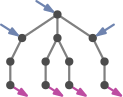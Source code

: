 <?xml version="1.0"?>
<!DOCTYPE ipe SYSTEM "ipe.dtd">
<ipe version="70206" creator="Ipe 7.2.11">
<info created="D:20150826150040" modified="D:20190815211517" title="MTSF Complexity Graph Structure " author="Franziska Wegner" subject="Two-Level Tree"/>
<preamble>\usepackage[T1]{fontenc}
\usepackage{lmodern}
\usepackage{mathpazo} %ppl

%tiny 6 vangle

\usepackage{amsmath,amssymb}
\usepackage{xspace}
 
% Vertices
\newcommand{\vertices}{\ensuremath{V}}
\newcommand{\generators}{\ensuremath{V_G}}
\newcommand{\consumers}{\ensuremath{V_C}}
\newcommand{\vertex}{\ensuremath{v}}
\newcommand{\vertexa}{\ensuremath{u}}
\newcommand{\vertexb}{\ensuremath{v}}
\newcommand{\vertexc}{\ensuremath{w}}</preamble>
<ipestyle name="basic">
<symbol name="arrow/arc(spx)">
<path stroke="sym-stroke" fill="sym-stroke" pen="sym-pen">
0 0 m
-1 0.333 l
-1 -0.333 l
h
</path>
</symbol>
<symbol name="arrow/farc(spx)">
<path stroke="sym-stroke" fill="white" pen="sym-pen">
0 0 m
-1 0.333 l
-1 -0.333 l
h
</path>
</symbol>
<symbol name="arrow/ptarc(spx)">
<path stroke="sym-stroke" fill="sym-stroke" pen="sym-pen">
0 0 m
-1 0.333 l
-0.8 0 l
-1 -0.333 l
h
</path>
</symbol>
<symbol name="arrow/fptarc(spx)">
<path stroke="sym-stroke" fill="white" pen="sym-pen">
0 0 m
-1 0.333 l
-0.8 0 l
-1 -0.333 l
h
</path>
</symbol>
<symbol name="mark/circle(sx)" transformations="translations">
<path fill="sym-stroke">
0.6 0 0 0.6 0 0 e
0.4 0 0 0.4 0 0 e
</path>
</symbol>
<symbol name="mark/disk(sx)" transformations="translations">
<path fill="sym-stroke">
0.6 0 0 0.6 0 0 e
</path>
</symbol>
<symbol name="mark/fdisk(sfx)" transformations="translations">
<group>
<path fill="sym-fill">
0.5 0 0 0.5 0 0 e
</path>
<path fill="sym-stroke" fillrule="eofill">
0.6 0 0 0.6 0 0 e
0.4 0 0 0.4 0 0 e
</path>
</group>
</symbol>
<symbol name="mark/box(sx)" transformations="translations">
<path fill="sym-stroke" fillrule="eofill">
-0.6 -0.6 m
0.6 -0.6 l
0.6 0.6 l
-0.6 0.6 l
h
-0.4 -0.4 m
0.4 -0.4 l
0.4 0.4 l
-0.4 0.4 l
h
</path>
</symbol>
<symbol name="mark/square(sx)" transformations="translations">
<path fill="sym-stroke">
-0.6 -0.6 m
0.6 -0.6 l
0.6 0.6 l
-0.6 0.6 l
h
</path>
</symbol>
<symbol name="mark/fsquare(sfx)" transformations="translations">
<group>
<path fill="sym-fill">
-0.5 -0.5 m
0.5 -0.5 l
0.5 0.5 l
-0.5 0.5 l
h
</path>
<path fill="sym-stroke" fillrule="eofill">
-0.6 -0.6 m
0.6 -0.6 l
0.6 0.6 l
-0.6 0.6 l
h
-0.4 -0.4 m
0.4 -0.4 l
0.4 0.4 l
-0.4 0.4 l
h
</path>
</group>
</symbol>
<symbol name="mark/cross(sx)" transformations="translations">
<group>
<path fill="sym-stroke">
-0.43 -0.57 m
0.57 0.43 l
0.43 0.57 l
-0.57 -0.43 l
h
</path>
<path fill="sym-stroke">
-0.43 0.57 m
0.57 -0.43 l
0.43 -0.57 l
-0.57 0.43 l
h
</path>
</group>
</symbol>
<symbol name="arrow/fnormal(spx)">
<path stroke="sym-stroke" fill="white" pen="sym-pen">
0 0 m
-1 0.333 l
-1 -0.333 l
h
</path>
</symbol>
<symbol name="arrow/pointed(spx)">
<path stroke="sym-stroke" fill="sym-stroke" pen="sym-pen">
0 0 m
-1 0.333 l
-0.8 0 l
-1 -0.333 l
h
</path>
</symbol>
<symbol name="arrow/fpointed(spx)">
<path stroke="sym-stroke" fill="white" pen="sym-pen">
0 0 m
-1 0.333 l
-0.8 0 l
-1 -0.333 l
h
</path>
</symbol>
<symbol name="arrow/linear(spx)">
<path stroke="sym-stroke" pen="sym-pen">
-1 0.333 m
0 0 l
-1 -0.333 l
</path>
</symbol>
<symbol name="arrow/fdouble(spx)">
<path stroke="sym-stroke" fill="white" pen="sym-pen">
0 0 m
-1 0.333 l
-1 -0.333 l
h
-1 0 m
-2 0.333 l
-2 -0.333 l
h
</path>
</symbol>
<symbol name="arrow/double(spx)">
<path stroke="sym-stroke" fill="sym-stroke" pen="sym-pen">
0 0 m
-1 0.333 l
-1 -0.333 l
h
-1 0 m
-2 0.333 l
-2 -0.333 l
h
</path>
</symbol>
<pen name="heavier" value="0.8"/>
<pen name="fat" value="1.2"/>
<pen name="ultrafat" value="2"/>
<symbolsize name="large" value="5"/>
<symbolsize name="small" value="2"/>
<symbolsize name="tiny" value="1.1"/>
<arrowsize name="large" value="10"/>
<arrowsize name="small" value="5"/>
<arrowsize name="tiny" value="3"/>
<color name="red" value="1 0 0"/>
<color name="green" value="0 1 0"/>
<color name="blue" value="0 0 1"/>
<color name="yellow" value="1 1 0"/>
<color name="orange" value="1 0.647 0"/>
<color name="gold" value="1 0.843 0"/>
<color name="purple" value="0.627 0.125 0.941"/>
<color name="gray" value="0.745"/>
<color name="brown" value="0.647 0.165 0.165"/>
<color name="navy" value="0 0 0.502"/>
<color name="pink" value="1 0.753 0.796"/>
<color name="seagreen" value="0.18 0.545 0.341"/>
<color name="turquoise" value="0.251 0.878 0.816"/>
<color name="violet" value="0.933 0.51 0.933"/>
<color name="darkblue" value="0 0 0.545"/>
<color name="darkcyan" value="0 0.545 0.545"/>
<color name="darkgray" value="0.663"/>
<color name="darkgreen" value="0 0.392 0"/>
<color name="darkmagenta" value="0.545 0 0.545"/>
<color name="darkorange" value="1 0.549 0"/>
<color name="darkred" value="0.545 0 0"/>
<color name="lightblue" value="0.678 0.847 0.902"/>
<color name="lightcyan" value="0.878 1 1"/>
<color name="lightgray" value="0.827"/>
<color name="lightgreen" value="0.565 0.933 0.565"/>
<color name="lightyellow" value="1 1 0.878"/>
<dashstyle name="dashed" value="[4] 0"/>
<dashstyle name="dotted" value="[1 3] 0"/>
<dashstyle name="dash dotted" value="[4 2 1 2] 0"/>
<dashstyle name="dash dot dotted" value="[4 2 1 2 1 2] 0"/>
<dashstyle name="dense dashed" value="[2 1] 0"/>
<textsize name="large" value="\large"/>
<textsize name="Large" value="\Large"/>
<textsize name="LARGE" value="\LARGE"/>
<textsize name="huge" value="\huge"/>
<textsize name="Huge" value="\Huge"/>
<textsize name="small" value="\small"/>
<textsize name="footnote" value="\footnotesize"/>
<textsize name="tiny" value="\tiny"/>
<textstyle name="center" begin="\begin{center}" end="\end{center}"/>
<textstyle name="itemize" begin="\begin{itemize}" end="\end{itemize}"/>
<textstyle name="item" begin="\begin{itemize}\item{}" end="\end{itemize}"/>
<gridsize name="4 pts" value="4"/>
<gridsize name="8 pts (~3 mm)" value="8"/>
<gridsize name="16 pts (~6 mm)" value="16"/>
<gridsize name="32 pts (~12 mm)" value="32"/>
<gridsize name="10 pts (~3.5 mm)" value="10"/>
<gridsize name="20 pts (~7 mm)" value="20"/>
<gridsize name="14 pts (~5 mm)" value="14"/>
<gridsize name="28 pts (~10 mm)" value="28"/>
<gridsize name="56 pts (~20 mm)" value="56"/>
<anglesize name="90 deg" value="90"/>
<anglesize name="60 deg" value="60"/>
<anglesize name="45 deg" value="45"/>
<anglesize name="30 deg" value="30"/>
<anglesize name="22.5 deg" value="22.5"/>
<tiling name="falling" angle="-60" step="4" width="1"/>
<tiling name="rising" angle="30" step="4" width="1"/>
</ipestyle>
<ipestyle name="KIT-colors">
<color name="KITgreen" value="0 0.588 0.509"/>
<color name="KITgreen70" value="0.3 0.711 0.656"/>
<color name="KITgreen50" value="0.5 0.794 0.754"/>
<color name="KITgreen30" value="0.7 0.876 0.852"/>
<color name="KITgreen15" value="0.85 0.938 0.926"/>
<color name="KITblue" value="0.274 0.392 0.666"/>
<color name="KITblue70" value="0.492 0.574 0.766"/>
<color name="KITblue50" value="0.637 0.696 0.833"/>
<color name="KITblue30" value="0.782 0.817 0.9"/>
<color name="KITblue15" value="0.891 0.908 0.95"/>
<color name="KITblack" value="0"/>
<color name="KITblack70" value="0.3"/>
<color name="KITblack50" value="0.5"/>
<color name="KITblack30" value="0.7"/>
<color name="KITblack15" value="0.85"/>
<color name="KITpalegreen" value="0.509 0.745 0.235"/>
<color name="KITpalegreen70" value="0.656 0.821 0.464"/>
<color name="KITpalegreen50" value="0.754 0.872 0.617"/>
<color name="KITpalegreen30" value="0.852 0.923 0.77"/>
<color name="KITpalegreen15" value="0.926 0.961 0.885"/>
<color name="KITyellow" value="0.98 0.901 0.078"/>
<color name="KITyellow70" value="0.986 0.931 0.354"/>
<color name="KITyellow50" value="0.99 0.95 0.539"/>
<color name="KITyellow30" value="0.994 0.97 0.723"/>
<color name="KITyellow15" value="0.997 0.985 0.861"/>
<color name="KITorange" value="0.862 0.627 0.117"/>
<color name="KITorange70" value="0.903 0.739 0.382"/>
<color name="KITorange50" value="0.931 0.813 0.558"/>
<color name="KITorange30" value="0.958 0.888 0.735"/>
<color name="KITorange15" value="0.979 0.944 0.867"/>
<color name="KITbrown" value="0.627 0.509 0.196"/>
<color name="KITbrown70" value="0.739 0.656 0.437"/>
<color name="KITbrown50" value="0.813 0.754 0.598"/>
<color name="KITbrown30" value="0.888 0.852 0.758"/>
<color name="KITbrown15" value="0.944 0.926 0.879"/>
<color name="KITred" value="0.627 0.117 0.156"/>
<color name="KITred70" value="0.739 0.382 0.409"/>
<color name="KITred50" value="0.813 0.558 0.578"/>
<color name="KITred30" value="0.888 0.735 0.747"/>
<color name="KITred15" value="0.944 0.867 0.873"/>
<color name="KITlilac" value="0.627 0 0.47"/>
<color name="KITlilac70" value="0.739 0.3 0.629"/>
<color name="KITlilac50" value="0.813 0.5 0.735"/>
<color name="KITlilac30" value="0.888 0.7 0.841"/>
<color name="KITlilac15" value="0.944 0.85 0.92"/>
<color name="KITcyanblue" value="0.313 0.666 0.901"/>
<color name="KITcyanblue70" value="0.519 0.766 0.931"/>
<color name="KITcyanblue50" value="0.656 0.833 0.95"/>
<color name="KITcyanblue30" value="0.794 0.9 0.97"/>
<color name="KITcyanblue15" value="0.897 0.95 0.985"/>
<color name="KITseablue" value="0.196 0.313 0.549"/>
<color name="KITseablue70" value="0.437 0.519 0.684"/>
<color name="KITseablue50" value="0.598 0.656 0.774"/>
<color name="KITseablue30" value="0.758 0.794 0.864"/>
<color name="KITseablue15" value="0.879 0.897 0.932"/>
</ipestyle>
<ipestyle name="Table-Figures-Size">
<preamble>
\makeatletter
\leftmargini 1.5em
\leftmargin \leftmargini
\leftmarginii  1.2em
\leftmarginiii 1em
\def\@listI{\leftmargin\leftmargini
            \parsep \z@
	    \partopsep 3pt
	    \topsep \z@
            \itemsep \z@}
\@listI
\def\@listii {\leftmargin\leftmarginii
              \labelwidth\leftmarginii
              \advance\labelwidth-\labelsep
              \topsep    \z@
              \parsep    \z@
              \itemsep   \parsep}
\def\@listiii{\leftmargin\leftmarginiii
              \labelwidth\leftmarginiii
              \advance\labelwidth-\labelsep
              \topsep    \z@
              \parsep    \z@
              \partopsep \z@
              \itemsep   \topsep}
\makeatother
</preamble>
<layout paper="50 35" origin="0 0" frame="50 35" skip="64" crop="no"/>
<tiling name="falling" angle="-60" step="12" width="3"/>
<tiling name="rising" angle="30" step="12" width="3"/>
</ipestyle>
<ipestyle name="diss_basics">
<dashstyle name="dense dashed" value="[8 3] 0"/>
<dashstyle name="medium dotted" value="[1 1.5] 0"/>
<dashstyle name="long dashed" value="[12] 0"/>
<dashstyle name="long dash dotted" value="[12 6 1 6] 0"/>
<dashstyle name="dense dotted" value="[0.5 0.5] 0"/>
<gridsize name="3 pts" value="3"/>
<gridsize name="2 pts" value="2"/>
<gridsize name="1 pts" value="1"/>
<opacity name="10 percent" value="0.1"/>
<opacity name="20 percent" value="0.2"/>
<opacity name="30 percent" value="0.3"/>
<opacity name="40 percent" value="0.4"/>
<opacity name="50 percent" value="0.5"/>
<opacity name="60 percent" value="0.6"/>
<opacity name="70 percent" value="0.7"/>
<opacity name="80 percent" value="0.8"/>
<opacity name="90 percent" value="0.9"/>
</ipestyle>
<page>
<layer name="45"/>
<view layers="45" active="45"/>
<path layer="45" matrix="0.265011 0 0 0.265011 -55.8188 -8.42643" stroke="KITblack50" pen="heavier">
240 80 m
256 112 l
</path>
<path matrix="0.265011 0 0 0.265011 -55.8188 -8.42643" stroke="KITblack50" pen="heavier">
256 112 m
304 144 l
</path>
<path matrix="0.265011 0 0 0.265011 -55.8188 -8.42643" stroke="KITblack50" pen="heavier">
304 144 m
304 112 l
</path>
<path matrix="0.265011 0 0 0.265011 -55.8188 -8.42643" stroke="KITblack50" pen="heavier">
304 112 m
288 80 l
</path>
<path matrix="0.265011 0 0 0.265011 -55.8188 -8.42643" stroke="KITblack50" pen="heavier">
304 112 m
320 80 l
</path>
<path matrix="0.265011 0 0 0.265011 -55.8188 -8.42643" stroke="KITblack50" pen="heavier">
352 112 m
368 80 l
</path>
<path matrix="0.265011 0 0 0.265011 -55.8188 -8.42643" stroke="KITblack50" pen="heavier">
352 112 m
304 144 l
</path>
<path matrix="0.265011 0 0 0.265011 -55.8188 -8.42643" stroke="KITblack50" pen="heavier">
368 80 m
368 48 l
</path>
<path matrix="0.265011 0 0 0.265011 -55.8188 -8.42643" stroke="KITblack50" pen="heavier">
320 48 m
320 80 l
</path>
<path matrix="0.265011 0 0 0.265011 -55.8188 -8.42643" stroke="KITblack50" pen="heavier">
288 48 m
288 80 l
</path>
<path matrix="0.265011 0 0 0.265011 -55.8188 -8.42643" stroke="KITblack50" pen="heavier">
240 48 m
240 80 l
</path>
<path matrix="0.453608 0 0 0.453608 -160.621 -101.54" stroke="KITseablue70" pen="heavier" cap="1" arrow="normal/tiny">
392 300 m
405.143 291.634 l
</path>
<path matrix="0.453608 0 0 0.453608 -170.031 -131.788" stroke="KITlilac70" pen="heavier" arrow="normal/tiny">
392 300 m
405.143 291.634 l
</path>
<path matrix="0.453608 0 0 0.453608 -157.31 -131.788" stroke="KITlilac70" pen="heavier" arrow="normal/tiny">
392 300 m
405.143 291.634 l
</path>
<path matrix="0.453608 0 0 0.453608 -148.83 -131.788" stroke="KITlilac70" pen="heavier" arrow="normal/tiny">
392 300 m
405.143 291.634 l
</path>
<path matrix="0.453608 0 0 0.453608 -136.109 -131.788" stroke="KITlilac70" pen="heavier" arrow="normal/tiny">
392 300 m
405.143 291.634 l
</path>
<use matrix="0.265011 0 0 0.265011 -64.2993 -55.0681" name="mark/disk(sx)" pos="288 288" size="2.5" stroke="KITblack70"/>
<use matrix="0.265011 0 0 0.265011 -51.5787 -55.0681" name="mark/disk(sx)" pos="288 288" size="2.5" stroke="KITblack70"/>
<use matrix="0.265011 0 0 0.265011 -38.8581 -55.0681" name="mark/disk(sx)" pos="288 288" size="2.5" stroke="KITblack70"/>
<use matrix="0.265011 0 0 0.265011 -68.5393 -63.5485" name="mark/disk(sx)" pos="288 288" size="2.5" stroke="KITblack70"/>
<use matrix="0.265011 0 0 0.265011 -55.8182 -63.5485" name="mark/disk(sx)" pos="288 288" size="2.5" stroke="KITblack70"/>
<use matrix="0.265011 0 0 0.265011 -47.3385 -63.5485" name="mark/disk(sx)" pos="288 288" size="2.5" stroke="KITblack70"/>
<use matrix="0.265011 0 0 0.265011 -34.6178 -63.5485" name="mark/disk(sx)" pos="288 288" size="2.5" stroke="KITblack70"/>
<use matrix="0.265011 0 0 0.265011 -34.6178 -72.0289" name="mark/disk(sx)" pos="288 288" size="2.5" stroke="KITblack70"/>
<use matrix="0.265011 0 0 0.265011 -47.3385 -72.0289" name="mark/disk(sx)" pos="288 288" size="2.5" stroke="KITblack70"/>
<use matrix="0.265011 0 0 0.265011 -55.8182 -72.0289" name="mark/disk(sx)" pos="288 288" size="2.5" stroke="KITblack70"/>
<use matrix="0.265011 0 0 0.265011 -68.5391 -72.0289" name="mark/disk(sx)" pos="288 288" size="2.5" stroke="KITblack70"/>
<use matrix="0.265011 0 0 0.265011 -51.5787 -46.5877" name="mark/disk(sx)" pos="288 288" size="2.5" stroke="KITblack70"/>
<path matrix="0.453608 0 0 0.453608 -173.342 -110.02" stroke="KITseablue70" pen="heavier" cap="1" arrow="normal/tiny">
392 300 m
405.143 291.634 l
</path>
<path matrix="-0.453608 0 0 0.453608 222.854 -110.006" stroke="KITseablue70" pen="heavier" cap="1" arrow="normal/tiny">
392 300 m
405.143 291.634 l
</path>
</page>
</ipe>
